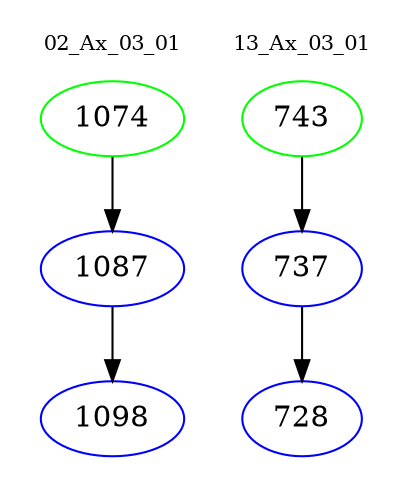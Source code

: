 digraph{
subgraph cluster_0 {
color = white
label = "02_Ax_03_01";
fontsize=10;
T0_1074 [label="1074", color="green"]
T0_1074 -> T0_1087 [color="black"]
T0_1087 [label="1087", color="blue"]
T0_1087 -> T0_1098 [color="black"]
T0_1098 [label="1098", color="blue"]
}
subgraph cluster_1 {
color = white
label = "13_Ax_03_01";
fontsize=10;
T1_743 [label="743", color="green"]
T1_743 -> T1_737 [color="black"]
T1_737 [label="737", color="blue"]
T1_737 -> T1_728 [color="black"]
T1_728 [label="728", color="blue"]
}
}
